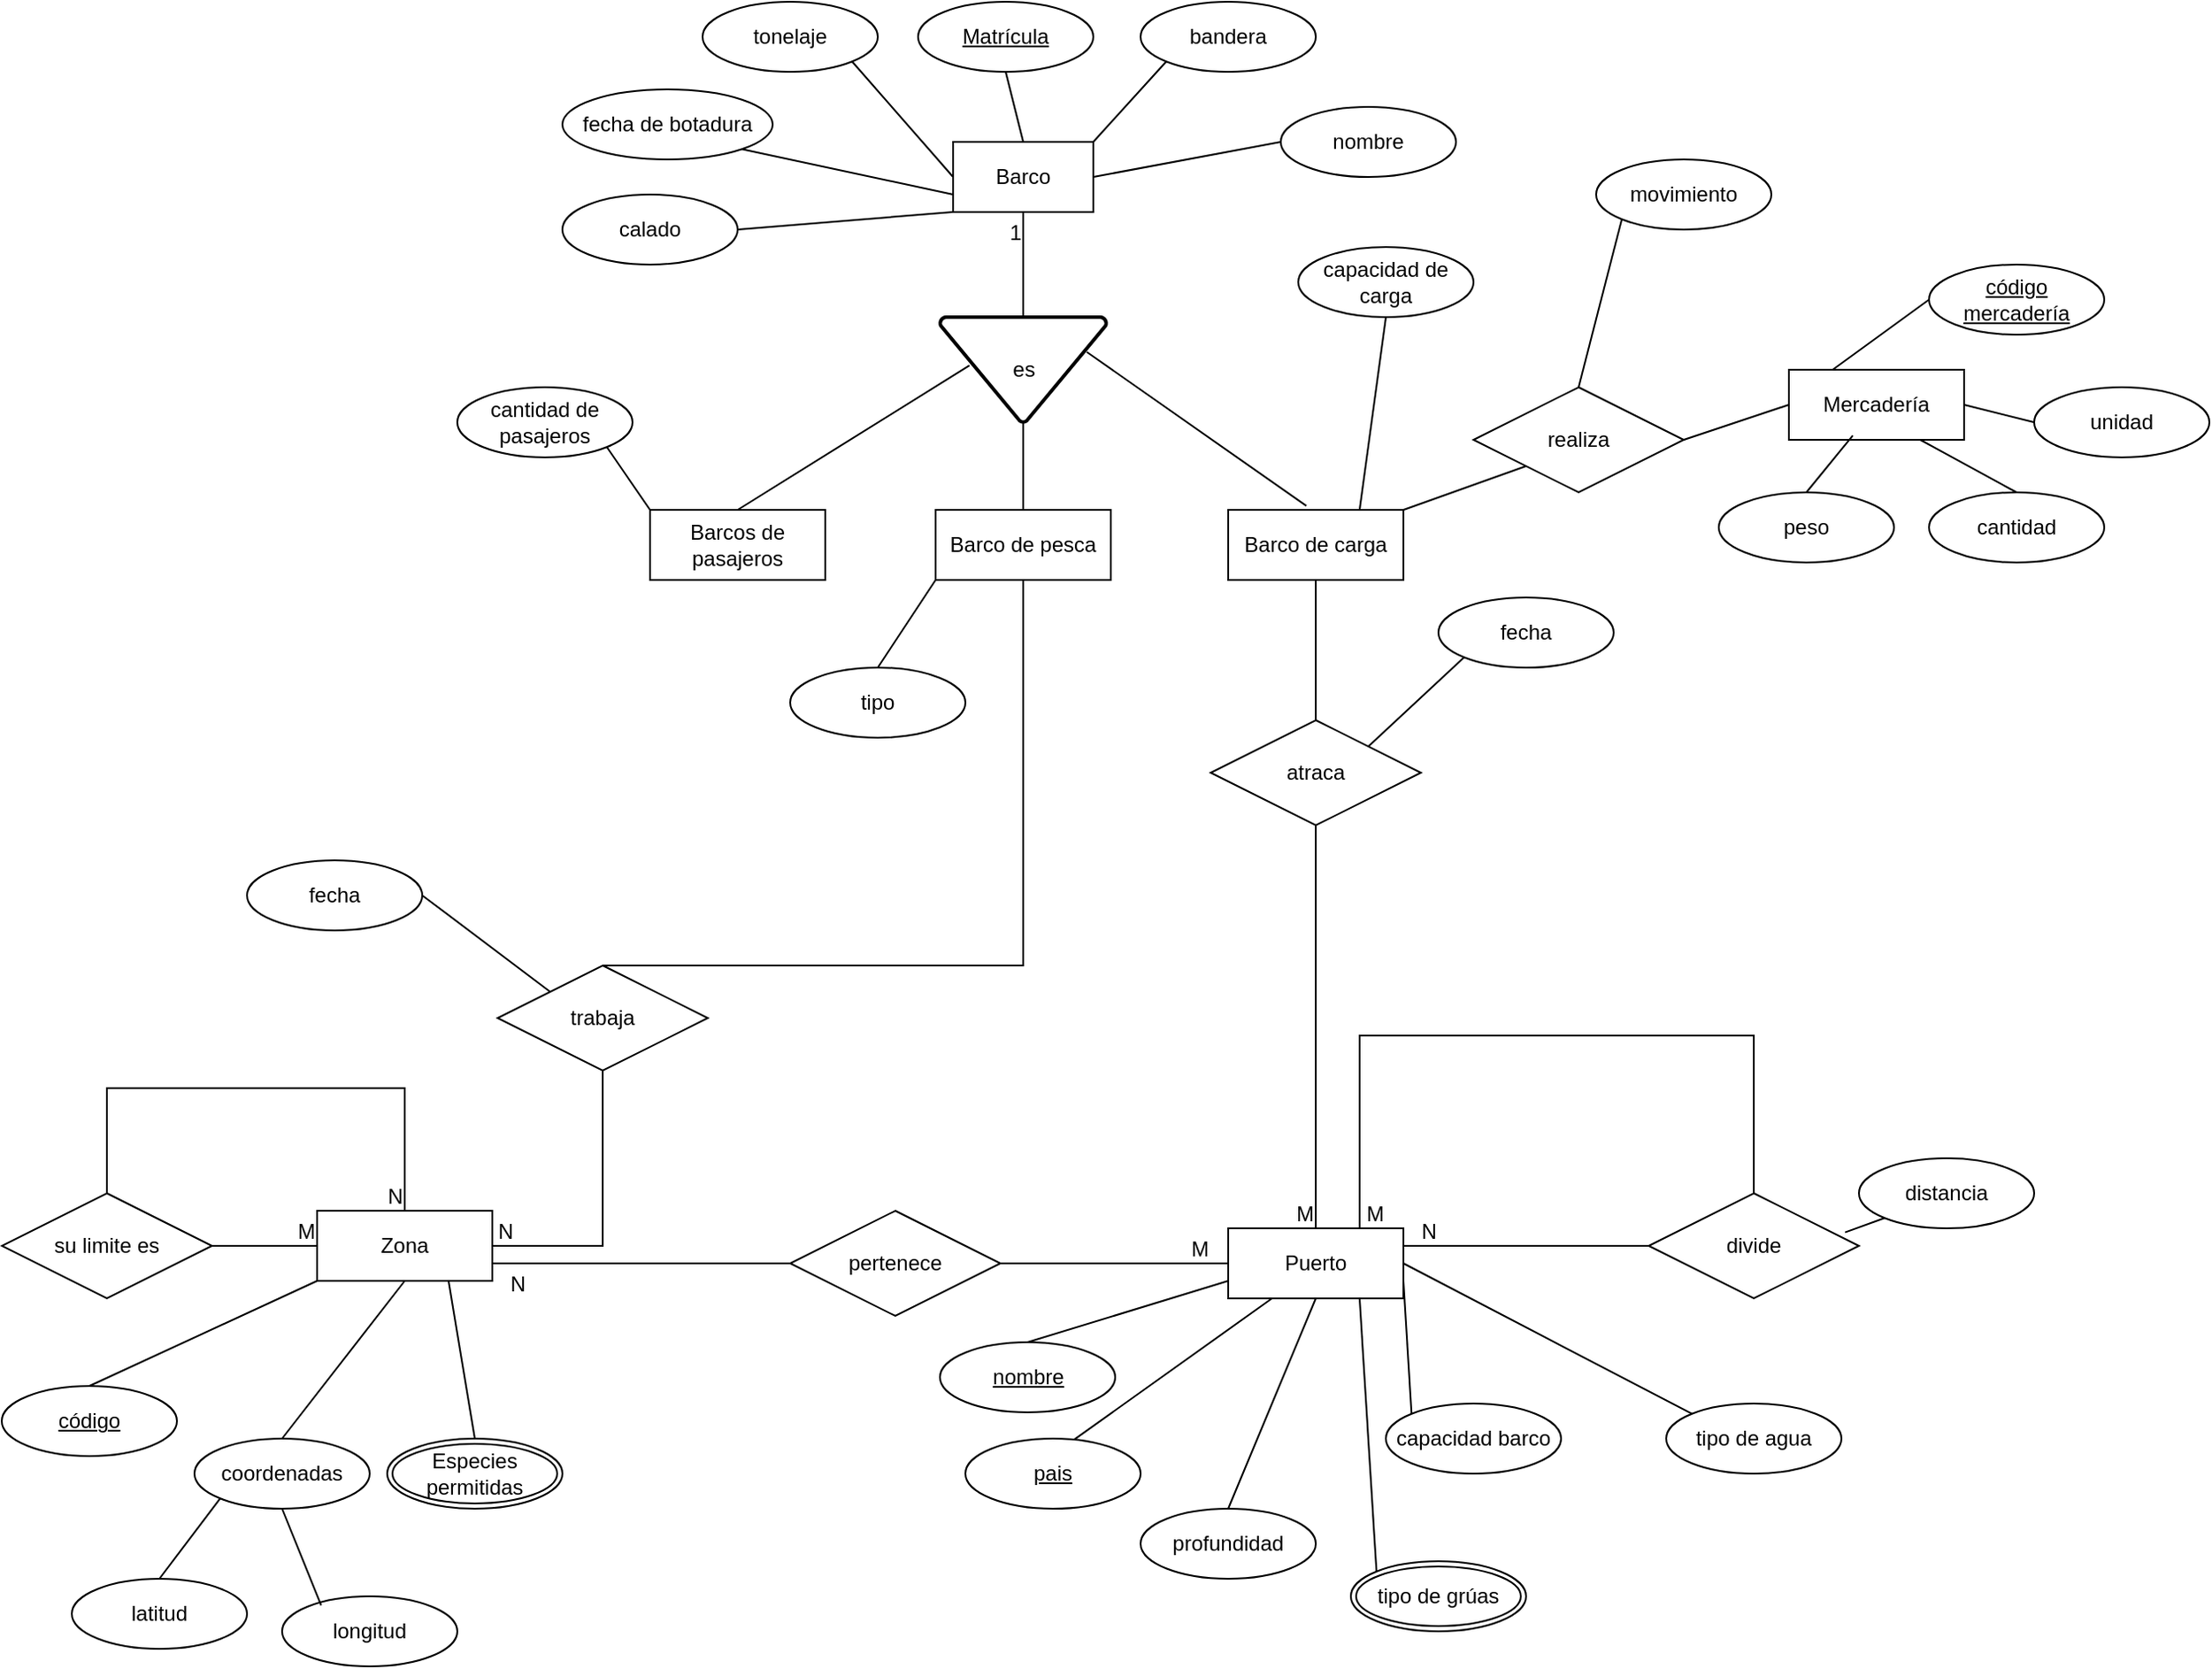 <mxfile version="26.0.11">
  <diagram name="Página-1" id="JOJs0gV64MYOnQZOllsk">
    <mxGraphModel dx="1569" dy="1966" grid="1" gridSize="10" guides="1" tooltips="1" connect="1" arrows="1" fold="1" page="1" pageScale="1" pageWidth="1654" pageHeight="1169" math="0" shadow="0">
      <root>
        <object label="" id="0">
          <mxCell />
        </object>
        <mxCell id="1" parent="0" />
        <mxCell id="C2GfppKZNMFUQmOp4A26-1" value="Barco" style="rounded=0;whiteSpace=wrap;html=1;" parent="1" vertex="1">
          <mxGeometry x="693" y="-1070" width="80" height="40" as="geometry" />
        </mxCell>
        <mxCell id="C2GfppKZNMFUQmOp4A26-3" value="Matrícula" style="ellipse;whiteSpace=wrap;html=1;align=center;fontStyle=4;" parent="1" vertex="1">
          <mxGeometry x="673" y="-1150" width="100" height="40" as="geometry" />
        </mxCell>
        <mxCell id="C2GfppKZNMFUQmOp4A26-4" value="bandera" style="ellipse;whiteSpace=wrap;html=1;align=center;" parent="1" vertex="1">
          <mxGeometry x="800" y="-1150" width="100" height="40" as="geometry" />
        </mxCell>
        <mxCell id="C2GfppKZNMFUQmOp4A26-5" value="nombre" style="ellipse;whiteSpace=wrap;html=1;align=center;" parent="1" vertex="1">
          <mxGeometry x="880" y="-1090" width="100" height="40" as="geometry" />
        </mxCell>
        <mxCell id="C2GfppKZNMFUQmOp4A26-6" value="tonelaje" style="ellipse;whiteSpace=wrap;html=1;align=center;" parent="1" vertex="1">
          <mxGeometry x="550" y="-1150" width="100" height="40" as="geometry" />
        </mxCell>
        <mxCell id="C2GfppKZNMFUQmOp4A26-7" value="calado" style="ellipse;whiteSpace=wrap;html=1;align=center;" parent="1" vertex="1">
          <mxGeometry x="470" y="-1040" width="100" height="40" as="geometry" />
        </mxCell>
        <mxCell id="C2GfppKZNMFUQmOp4A26-8" value="fecha de botadura" style="ellipse;whiteSpace=wrap;html=1;align=center;" parent="1" vertex="1">
          <mxGeometry x="470" y="-1100" width="120" height="40" as="geometry" />
        </mxCell>
        <mxCell id="C2GfppKZNMFUQmOp4A26-13" value="" style="endArrow=none;html=1;rounded=0;exitX=1;exitY=1;exitDx=0;exitDy=0;entryX=0;entryY=0.75;entryDx=0;entryDy=0;" parent="1" source="C2GfppKZNMFUQmOp4A26-8" target="C2GfppKZNMFUQmOp4A26-1" edge="1">
          <mxGeometry width="50" height="50" relative="1" as="geometry">
            <mxPoint x="650" y="-800" as="sourcePoint" />
            <mxPoint x="700" y="-850" as="targetPoint" />
          </mxGeometry>
        </mxCell>
        <mxCell id="C2GfppKZNMFUQmOp4A26-14" value="" style="endArrow=none;html=1;rounded=0;exitX=1;exitY=1;exitDx=0;exitDy=0;entryX=0;entryY=0.5;entryDx=0;entryDy=0;" parent="1" source="C2GfppKZNMFUQmOp4A26-6" target="C2GfppKZNMFUQmOp4A26-1" edge="1">
          <mxGeometry width="50" height="50" relative="1" as="geometry">
            <mxPoint x="680" y="-820" as="sourcePoint" />
            <mxPoint x="730" y="-870" as="targetPoint" />
          </mxGeometry>
        </mxCell>
        <mxCell id="C2GfppKZNMFUQmOp4A26-15" value="" style="endArrow=none;html=1;rounded=0;entryX=0.5;entryY=1;entryDx=0;entryDy=0;exitX=0.5;exitY=0;exitDx=0;exitDy=0;" parent="1" source="C2GfppKZNMFUQmOp4A26-1" target="C2GfppKZNMFUQmOp4A26-3" edge="1">
          <mxGeometry width="50" height="50" relative="1" as="geometry">
            <mxPoint x="680" y="-820" as="sourcePoint" />
            <mxPoint x="730" y="-870" as="targetPoint" />
          </mxGeometry>
        </mxCell>
        <mxCell id="C2GfppKZNMFUQmOp4A26-16" value="" style="endArrow=none;html=1;rounded=0;entryX=0;entryY=1;entryDx=0;entryDy=0;exitX=1;exitY=0;exitDx=0;exitDy=0;" parent="1" source="C2GfppKZNMFUQmOp4A26-1" target="C2GfppKZNMFUQmOp4A26-4" edge="1">
          <mxGeometry width="50" height="50" relative="1" as="geometry">
            <mxPoint x="680" y="-820" as="sourcePoint" />
            <mxPoint x="730" y="-870" as="targetPoint" />
          </mxGeometry>
        </mxCell>
        <mxCell id="C2GfppKZNMFUQmOp4A26-17" value="" style="endArrow=none;html=1;rounded=0;entryX=0;entryY=0.5;entryDx=0;entryDy=0;exitX=1;exitY=0.5;exitDx=0;exitDy=0;" parent="1" source="C2GfppKZNMFUQmOp4A26-1" target="C2GfppKZNMFUQmOp4A26-5" edge="1">
          <mxGeometry width="50" height="50" relative="1" as="geometry">
            <mxPoint x="680" y="-820" as="sourcePoint" />
            <mxPoint x="730" y="-870" as="targetPoint" />
          </mxGeometry>
        </mxCell>
        <mxCell id="C2GfppKZNMFUQmOp4A26-27" value="es" style="strokeWidth=2;html=1;shape=mxgraph.flowchart.merge_or_storage;whiteSpace=wrap;" parent="1" vertex="1">
          <mxGeometry x="685.5" y="-970" width="95" height="60" as="geometry" />
        </mxCell>
        <mxCell id="C2GfppKZNMFUQmOp4A26-29" value="Barcos de pasajeros" style="whiteSpace=wrap;html=1;align=center;" parent="1" vertex="1">
          <mxGeometry x="520" y="-860" width="100" height="40" as="geometry" />
        </mxCell>
        <mxCell id="C2GfppKZNMFUQmOp4A26-30" value="Barco de pesca" style="whiteSpace=wrap;html=1;align=center;" parent="1" vertex="1">
          <mxGeometry x="683" y="-860" width="100" height="40" as="geometry" />
        </mxCell>
        <mxCell id="C2GfppKZNMFUQmOp4A26-31" value="Barco de carga" style="whiteSpace=wrap;html=1;align=center;" parent="1" vertex="1">
          <mxGeometry x="850" y="-860" width="100" height="40" as="geometry" />
        </mxCell>
        <mxCell id="C2GfppKZNMFUQmOp4A26-35" value="cantidad de pasajeros" style="ellipse;whiteSpace=wrap;html=1;align=center;" parent="1" vertex="1">
          <mxGeometry x="410" y="-930" width="100" height="40" as="geometry" />
        </mxCell>
        <mxCell id="C2GfppKZNMFUQmOp4A26-39" value="" style="endArrow=none;html=1;rounded=0;entryX=1;entryY=1;entryDx=0;entryDy=0;exitX=0;exitY=0;exitDx=0;exitDy=0;" parent="1" source="C2GfppKZNMFUQmOp4A26-29" target="C2GfppKZNMFUQmOp4A26-35" edge="1">
          <mxGeometry width="50" height="50" relative="1" as="geometry">
            <mxPoint x="770" y="-740" as="sourcePoint" />
            <mxPoint x="820" y="-790" as="targetPoint" />
          </mxGeometry>
        </mxCell>
        <mxCell id="C2GfppKZNMFUQmOp4A26-40" value="tipo" style="ellipse;whiteSpace=wrap;html=1;align=center;" parent="1" vertex="1">
          <mxGeometry x="600" y="-770" width="100" height="40" as="geometry" />
        </mxCell>
        <mxCell id="C2GfppKZNMFUQmOp4A26-41" value="" style="endArrow=none;html=1;rounded=0;entryX=0;entryY=1;entryDx=0;entryDy=0;exitX=0.5;exitY=0;exitDx=0;exitDy=0;" parent="1" source="C2GfppKZNMFUQmOp4A26-40" target="C2GfppKZNMFUQmOp4A26-30" edge="1">
          <mxGeometry width="50" height="50" relative="1" as="geometry">
            <mxPoint x="770" y="-740" as="sourcePoint" />
            <mxPoint x="820" y="-790" as="targetPoint" />
          </mxGeometry>
        </mxCell>
        <mxCell id="C2GfppKZNMFUQmOp4A26-42" value="capacidad de carga" style="ellipse;whiteSpace=wrap;html=1;align=center;" parent="1" vertex="1">
          <mxGeometry x="890" y="-1010" width="100" height="40" as="geometry" />
        </mxCell>
        <mxCell id="C2GfppKZNMFUQmOp4A26-43" value="" style="endArrow=none;html=1;rounded=0;entryX=0.75;entryY=0;entryDx=0;entryDy=0;exitX=0.5;exitY=1;exitDx=0;exitDy=0;" parent="1" source="C2GfppKZNMFUQmOp4A26-42" target="C2GfppKZNMFUQmOp4A26-31" edge="1">
          <mxGeometry width="50" height="50" relative="1" as="geometry">
            <mxPoint x="770" y="-740" as="sourcePoint" />
            <mxPoint x="820" y="-790" as="targetPoint" />
          </mxGeometry>
        </mxCell>
        <mxCell id="C2GfppKZNMFUQmOp4A26-44" value="" style="endArrow=none;html=1;rounded=0;entryX=1;entryY=0.5;entryDx=0;entryDy=0;exitX=0;exitY=1;exitDx=0;exitDy=0;" parent="1" source="C2GfppKZNMFUQmOp4A26-1" target="C2GfppKZNMFUQmOp4A26-7" edge="1">
          <mxGeometry width="50" height="50" relative="1" as="geometry">
            <mxPoint x="650" y="-690" as="sourcePoint" />
            <mxPoint x="700" y="-740" as="targetPoint" />
          </mxGeometry>
        </mxCell>
        <mxCell id="C2GfppKZNMFUQmOp4A26-45" value="Zona" style="whiteSpace=wrap;html=1;align=center;" parent="1" vertex="1">
          <mxGeometry x="330" y="-460" width="100" height="40" as="geometry" />
        </mxCell>
        <mxCell id="C2GfppKZNMFUQmOp4A26-49" value="código" style="ellipse;whiteSpace=wrap;html=1;align=center;fontStyle=4;" parent="1" vertex="1">
          <mxGeometry x="150" y="-360" width="100" height="40" as="geometry" />
        </mxCell>
        <mxCell id="C2GfppKZNMFUQmOp4A26-50" value="Especies permitidas" style="ellipse;shape=doubleEllipse;margin=3;whiteSpace=wrap;html=1;align=center;" parent="1" vertex="1">
          <mxGeometry x="370" y="-330" width="100" height="40" as="geometry" />
        </mxCell>
        <mxCell id="C2GfppKZNMFUQmOp4A26-51" value="" style="endArrow=none;html=1;rounded=0;exitX=0.5;exitY=0;exitDx=0;exitDy=0;entryX=0;entryY=1;entryDx=0;entryDy=0;" parent="1" source="C2GfppKZNMFUQmOp4A26-49" target="C2GfppKZNMFUQmOp4A26-45" edge="1">
          <mxGeometry width="50" height="50" relative="1" as="geometry">
            <mxPoint x="410" y="-530" as="sourcePoint" />
            <mxPoint x="430" y="-380" as="targetPoint" />
          </mxGeometry>
        </mxCell>
        <mxCell id="C2GfppKZNMFUQmOp4A26-52" value="" style="endArrow=none;html=1;rounded=0;entryX=0.5;entryY=1;entryDx=0;entryDy=0;exitX=0.5;exitY=0;exitDx=0;exitDy=0;" parent="1" source="C2GfppKZNMFUQmOp4A26-136" target="C2GfppKZNMFUQmOp4A26-45" edge="1">
          <mxGeometry width="50" height="50" relative="1" as="geometry">
            <mxPoint x="310" y="-340" as="sourcePoint" />
            <mxPoint x="460" y="-580" as="targetPoint" />
          </mxGeometry>
        </mxCell>
        <mxCell id="C2GfppKZNMFUQmOp4A26-53" value="" style="endArrow=none;html=1;rounded=0;entryX=0.75;entryY=1;entryDx=0;entryDy=0;exitX=0.5;exitY=0;exitDx=0;exitDy=0;" parent="1" source="C2GfppKZNMFUQmOp4A26-50" target="C2GfppKZNMFUQmOp4A26-45" edge="1">
          <mxGeometry width="50" height="50" relative="1" as="geometry">
            <mxPoint x="410" y="-530" as="sourcePoint" />
            <mxPoint x="460" y="-580" as="targetPoint" />
          </mxGeometry>
        </mxCell>
        <mxCell id="C2GfppKZNMFUQmOp4A26-54" value="Puerto" style="whiteSpace=wrap;html=1;align=center;" parent="1" vertex="1">
          <mxGeometry x="850" y="-450" width="100" height="40" as="geometry" />
        </mxCell>
        <mxCell id="C2GfppKZNMFUQmOp4A26-55" value="nombre" style="ellipse;whiteSpace=wrap;html=1;align=center;fontStyle=4;" parent="1" vertex="1">
          <mxGeometry x="685.5" y="-385" width="100" height="40" as="geometry" />
        </mxCell>
        <mxCell id="C2GfppKZNMFUQmOp4A26-57" value="profundidad" style="ellipse;whiteSpace=wrap;html=1;align=center;" parent="1" vertex="1">
          <mxGeometry x="800" y="-290" width="100" height="40" as="geometry" />
        </mxCell>
        <mxCell id="C2GfppKZNMFUQmOp4A26-61" value="capacidad barco" style="ellipse;whiteSpace=wrap;html=1;align=center;" parent="1" vertex="1">
          <mxGeometry x="940" y="-350" width="100" height="40" as="geometry" />
        </mxCell>
        <mxCell id="C2GfppKZNMFUQmOp4A26-62" value="tipo de agua" style="ellipse;whiteSpace=wrap;html=1;align=center;" parent="1" vertex="1">
          <mxGeometry x="1100" y="-350" width="100" height="40" as="geometry" />
        </mxCell>
        <mxCell id="C2GfppKZNMFUQmOp4A26-63" value="" style="endArrow=none;html=1;rounded=0;entryX=0;entryY=0.75;entryDx=0;entryDy=0;exitX=0.5;exitY=0;exitDx=0;exitDy=0;" parent="1" source="C2GfppKZNMFUQmOp4A26-55" target="C2GfppKZNMFUQmOp4A26-54" edge="1">
          <mxGeometry width="50" height="50" relative="1" as="geometry">
            <mxPoint x="700" y="-319" as="sourcePoint" />
            <mxPoint x="720" y="-535" as="targetPoint" />
          </mxGeometry>
        </mxCell>
        <mxCell id="C2GfppKZNMFUQmOp4A26-64" value="" style="endArrow=none;html=1;rounded=0;entryX=0.25;entryY=1;entryDx=0;entryDy=0;exitX=0.621;exitY=0.014;exitDx=0;exitDy=0;exitPerimeter=0;" parent="1" source="GdkekwunY7K5PpUVJ6Np-2" target="C2GfppKZNMFUQmOp4A26-54" edge="1">
          <mxGeometry width="50" height="50" relative="1" as="geometry">
            <mxPoint x="770" y="-330" as="sourcePoint" />
            <mxPoint x="720" y="-535" as="targetPoint" />
          </mxGeometry>
        </mxCell>
        <mxCell id="C2GfppKZNMFUQmOp4A26-65" value="" style="endArrow=none;html=1;rounded=0;entryX=0.5;entryY=1;entryDx=0;entryDy=0;exitX=0.5;exitY=0;exitDx=0;exitDy=0;" parent="1" source="C2GfppKZNMFUQmOp4A26-57" target="C2GfppKZNMFUQmOp4A26-54" edge="1">
          <mxGeometry width="50" height="50" relative="1" as="geometry">
            <mxPoint x="670" y="-485" as="sourcePoint" />
            <mxPoint x="720" y="-535" as="targetPoint" />
          </mxGeometry>
        </mxCell>
        <mxCell id="C2GfppKZNMFUQmOp4A26-66" value="" style="endArrow=none;html=1;rounded=0;entryX=0.75;entryY=1;entryDx=0;entryDy=0;exitX=0;exitY=0;exitDx=0;exitDy=0;" parent="1" source="C2GfppKZNMFUQmOp4A26-142" target="C2GfppKZNMFUQmOp4A26-54" edge="1">
          <mxGeometry width="50" height="50" relative="1" as="geometry">
            <mxPoint x="918" y="-275.56" as="sourcePoint" />
            <mxPoint x="720" y="-535" as="targetPoint" />
          </mxGeometry>
        </mxCell>
        <mxCell id="C2GfppKZNMFUQmOp4A26-67" value="" style="endArrow=none;html=1;rounded=0;entryX=1;entryY=0.75;entryDx=0;entryDy=0;exitX=0;exitY=0;exitDx=0;exitDy=0;" parent="1" source="C2GfppKZNMFUQmOp4A26-61" target="C2GfppKZNMFUQmOp4A26-54" edge="1">
          <mxGeometry width="50" height="50" relative="1" as="geometry">
            <mxPoint x="670" y="-485" as="sourcePoint" />
            <mxPoint x="720" y="-535" as="targetPoint" />
          </mxGeometry>
        </mxCell>
        <mxCell id="C2GfppKZNMFUQmOp4A26-68" value="" style="endArrow=none;html=1;rounded=0;entryX=1;entryY=0.5;entryDx=0;entryDy=0;exitX=0;exitY=0;exitDx=0;exitDy=0;" parent="1" source="C2GfppKZNMFUQmOp4A26-62" target="C2GfppKZNMFUQmOp4A26-54" edge="1">
          <mxGeometry width="50" height="50" relative="1" as="geometry">
            <mxPoint x="990" y="-429" as="sourcePoint" />
            <mxPoint x="720" y="-535" as="targetPoint" />
          </mxGeometry>
        </mxCell>
        <mxCell id="C2GfppKZNMFUQmOp4A26-71" value="" style="endArrow=none;html=1;rounded=0;entryX=0.5;entryY=1;entryDx=0;entryDy=0;exitX=0.5;exitY=0;exitDx=0;exitDy=0;exitPerimeter=0;" parent="1" source="C2GfppKZNMFUQmOp4A26-27" target="C2GfppKZNMFUQmOp4A26-1" edge="1">
          <mxGeometry relative="1" as="geometry">
            <mxPoint x="660" y="-650" as="sourcePoint" />
            <mxPoint x="820" y="-650" as="targetPoint" />
          </mxGeometry>
        </mxCell>
        <mxCell id="C2GfppKZNMFUQmOp4A26-72" value="1" style="resizable=0;html=1;whiteSpace=wrap;align=right;verticalAlign=bottom;" parent="C2GfppKZNMFUQmOp4A26-71" connectable="0" vertex="1">
          <mxGeometry x="1" relative="1" as="geometry">
            <mxPoint y="20" as="offset" />
          </mxGeometry>
        </mxCell>
        <mxCell id="C2GfppKZNMFUQmOp4A26-74" value="" style="endArrow=none;html=1;rounded=0;entryX=0.5;entryY=0;entryDx=0;entryDy=0;exitX=0.177;exitY=0.459;exitDx=0;exitDy=0;exitPerimeter=0;" parent="1" source="C2GfppKZNMFUQmOp4A26-27" target="C2GfppKZNMFUQmOp4A26-29" edge="1">
          <mxGeometry relative="1" as="geometry">
            <mxPoint x="700" y="-940" as="sourcePoint" />
            <mxPoint x="743" y="-1020" as="targetPoint" />
          </mxGeometry>
        </mxCell>
        <mxCell id="C2GfppKZNMFUQmOp4A26-78" value="" style="endArrow=none;html=1;rounded=0;entryX=0.446;entryY=-0.057;entryDx=0;entryDy=0;exitX=0.882;exitY=0.331;exitDx=0;exitDy=0;exitPerimeter=0;entryPerimeter=0;" parent="1" source="C2GfppKZNMFUQmOp4A26-27" target="C2GfppKZNMFUQmOp4A26-31" edge="1">
          <mxGeometry relative="1" as="geometry">
            <mxPoint x="753" y="-950" as="sourcePoint" />
            <mxPoint x="753" y="-1010" as="targetPoint" />
          </mxGeometry>
        </mxCell>
        <mxCell id="C2GfppKZNMFUQmOp4A26-80" value="" style="endArrow=none;html=1;rounded=0;entryX=0.5;entryY=0;entryDx=0;entryDy=0;exitX=0.5;exitY=1;exitDx=0;exitDy=0;exitPerimeter=0;" parent="1" source="C2GfppKZNMFUQmOp4A26-27" target="C2GfppKZNMFUQmOp4A26-30" edge="1">
          <mxGeometry relative="1" as="geometry">
            <mxPoint x="763" y="-940" as="sourcePoint" />
            <mxPoint x="763" y="-1000" as="targetPoint" />
          </mxGeometry>
        </mxCell>
        <mxCell id="C2GfppKZNMFUQmOp4A26-82" value="trabaja" style="shape=rhombus;perimeter=rhombusPerimeter;whiteSpace=wrap;html=1;align=center;" parent="1" vertex="1">
          <mxGeometry x="433" y="-600" width="120" height="60" as="geometry" />
        </mxCell>
        <mxCell id="C2GfppKZNMFUQmOp4A26-83" value="" style="endArrow=none;html=1;rounded=0;entryX=0.5;entryY=1;entryDx=0;entryDy=0;exitX=0.5;exitY=0;exitDx=0;exitDy=0;" parent="1" source="C2GfppKZNMFUQmOp4A26-82" target="C2GfppKZNMFUQmOp4A26-30" edge="1">
          <mxGeometry relative="1" as="geometry">
            <mxPoint x="280" y="-520" as="sourcePoint" />
            <mxPoint x="440" y="-520" as="targetPoint" />
            <Array as="points">
              <mxPoint x="733" y="-600" />
            </Array>
          </mxGeometry>
        </mxCell>
        <mxCell id="C2GfppKZNMFUQmOp4A26-85" value="" style="endArrow=none;html=1;rounded=0;exitX=0.5;exitY=1;exitDx=0;exitDy=0;entryX=1;entryY=0.5;entryDx=0;entryDy=0;" parent="1" source="C2GfppKZNMFUQmOp4A26-82" target="C2GfppKZNMFUQmOp4A26-45" edge="1">
          <mxGeometry relative="1" as="geometry">
            <mxPoint x="360" y="-460" as="sourcePoint" />
            <mxPoint x="380" y="-490" as="targetPoint" />
            <Array as="points">
              <mxPoint x="493" y="-440" />
            </Array>
          </mxGeometry>
        </mxCell>
        <mxCell id="C2GfppKZNMFUQmOp4A26-86" value="N" style="resizable=0;html=1;whiteSpace=wrap;align=right;verticalAlign=bottom;" parent="C2GfppKZNMFUQmOp4A26-85" connectable="0" vertex="1">
          <mxGeometry x="1" relative="1" as="geometry">
            <mxPoint x="13" as="offset" />
          </mxGeometry>
        </mxCell>
        <mxCell id="C2GfppKZNMFUQmOp4A26-89" value="su limite es" style="shape=rhombus;perimeter=rhombusPerimeter;whiteSpace=wrap;html=1;align=center;" parent="1" vertex="1">
          <mxGeometry x="150" y="-470" width="120" height="60" as="geometry" />
        </mxCell>
        <mxCell id="C2GfppKZNMFUQmOp4A26-90" value="" style="endArrow=none;html=1;rounded=0;entryX=0;entryY=0.5;entryDx=0;entryDy=0;exitX=1;exitY=0.5;exitDx=0;exitDy=0;" parent="1" source="C2GfppKZNMFUQmOp4A26-89" target="C2GfppKZNMFUQmOp4A26-45" edge="1">
          <mxGeometry relative="1" as="geometry">
            <mxPoint x="300" y="-450" as="sourcePoint" />
            <mxPoint x="460" y="-450" as="targetPoint" />
          </mxGeometry>
        </mxCell>
        <mxCell id="C2GfppKZNMFUQmOp4A26-91" value="M" style="resizable=0;html=1;whiteSpace=wrap;align=right;verticalAlign=bottom;" parent="C2GfppKZNMFUQmOp4A26-90" connectable="0" vertex="1">
          <mxGeometry x="1" relative="1" as="geometry" />
        </mxCell>
        <mxCell id="C2GfppKZNMFUQmOp4A26-92" value="" style="endArrow=none;html=1;rounded=0;exitX=0.5;exitY=0;exitDx=0;exitDy=0;entryX=0.5;entryY=0;entryDx=0;entryDy=0;" parent="1" source="C2GfppKZNMFUQmOp4A26-89" target="C2GfppKZNMFUQmOp4A26-45" edge="1">
          <mxGeometry relative="1" as="geometry">
            <mxPoint x="300" y="-450" as="sourcePoint" />
            <mxPoint x="220" y="-560" as="targetPoint" />
            <Array as="points">
              <mxPoint x="210" y="-530" />
              <mxPoint x="380" y="-530" />
            </Array>
          </mxGeometry>
        </mxCell>
        <mxCell id="C2GfppKZNMFUQmOp4A26-93" value="N" style="resizable=0;html=1;whiteSpace=wrap;align=right;verticalAlign=bottom;" parent="C2GfppKZNMFUQmOp4A26-92" connectable="0" vertex="1">
          <mxGeometry x="1" relative="1" as="geometry" />
        </mxCell>
        <mxCell id="C2GfppKZNMFUQmOp4A26-94" value="atraca" style="shape=rhombus;perimeter=rhombusPerimeter;whiteSpace=wrap;html=1;align=center;" parent="1" vertex="1">
          <mxGeometry x="840" y="-740" width="120" height="60" as="geometry" />
        </mxCell>
        <mxCell id="C2GfppKZNMFUQmOp4A26-95" value="" style="endArrow=none;html=1;rounded=0;entryX=0.5;entryY=1;entryDx=0;entryDy=0;exitX=0.5;exitY=0;exitDx=0;exitDy=0;" parent="1" source="C2GfppKZNMFUQmOp4A26-94" target="C2GfppKZNMFUQmOp4A26-31" edge="1">
          <mxGeometry relative="1" as="geometry">
            <mxPoint x="440" y="-710" as="sourcePoint" />
            <mxPoint x="600" y="-710" as="targetPoint" />
          </mxGeometry>
        </mxCell>
        <mxCell id="C2GfppKZNMFUQmOp4A26-100" value="fecha" style="ellipse;whiteSpace=wrap;html=1;align=center;" parent="1" vertex="1">
          <mxGeometry x="290" y="-660" width="100" height="40" as="geometry" />
        </mxCell>
        <mxCell id="C2GfppKZNMFUQmOp4A26-102" value="" style="endArrow=none;html=1;rounded=0;exitX=1;exitY=0.5;exitDx=0;exitDy=0;entryX=0;entryY=0;entryDx=0;entryDy=0;" parent="1" source="C2GfppKZNMFUQmOp4A26-100" target="C2GfppKZNMFUQmOp4A26-82" edge="1">
          <mxGeometry width="50" height="50" relative="1" as="geometry">
            <mxPoint x="440" y="-580" as="sourcePoint" />
            <mxPoint x="490" y="-630" as="targetPoint" />
          </mxGeometry>
        </mxCell>
        <mxCell id="C2GfppKZNMFUQmOp4A26-104" value="fecha" style="ellipse;whiteSpace=wrap;html=1;align=center;" parent="1" vertex="1">
          <mxGeometry x="970" y="-810" width="100" height="40" as="geometry" />
        </mxCell>
        <mxCell id="C2GfppKZNMFUQmOp4A26-105" value="" style="endArrow=none;html=1;rounded=0;exitX=1;exitY=0;exitDx=0;exitDy=0;entryX=0;entryY=1;entryDx=0;entryDy=0;" parent="1" source="C2GfppKZNMFUQmOp4A26-94" target="C2GfppKZNMFUQmOp4A26-104" edge="1">
          <mxGeometry width="50" height="50" relative="1" as="geometry">
            <mxPoint x="270" y="-670" as="sourcePoint" />
            <mxPoint x="333" y="-670" as="targetPoint" />
          </mxGeometry>
        </mxCell>
        <mxCell id="C2GfppKZNMFUQmOp4A26-108" value="código mercadería" style="ellipse;whiteSpace=wrap;html=1;align=center;fontStyle=4;" parent="1" vertex="1">
          <mxGeometry x="1250" y="-1000" width="100" height="40" as="geometry" />
        </mxCell>
        <mxCell id="C2GfppKZNMFUQmOp4A26-112" value="" style="endArrow=none;html=1;rounded=0;entryX=0;entryY=0.5;entryDx=0;entryDy=0;exitX=0.25;exitY=0;exitDx=0;exitDy=0;" parent="1" source="GdkekwunY7K5PpUVJ6Np-1" target="C2GfppKZNMFUQmOp4A26-108" edge="1">
          <mxGeometry width="50" height="50" relative="1" as="geometry">
            <mxPoint x="350" y="-680" as="sourcePoint" />
            <mxPoint x="670" y="-690" as="targetPoint" />
          </mxGeometry>
        </mxCell>
        <mxCell id="C2GfppKZNMFUQmOp4A26-115" value="" style="endArrow=none;html=1;rounded=0;exitX=0.5;exitY=1;exitDx=0;exitDy=0;" parent="1" source="C2GfppKZNMFUQmOp4A26-94" target="C2GfppKZNMFUQmOp4A26-54" edge="1">
          <mxGeometry relative="1" as="geometry">
            <mxPoint x="910" y="-730" as="sourcePoint" />
            <mxPoint x="910" y="-810" as="targetPoint" />
          </mxGeometry>
        </mxCell>
        <mxCell id="C2GfppKZNMFUQmOp4A26-116" value="M" style="resizable=0;html=1;whiteSpace=wrap;align=right;verticalAlign=bottom;" parent="C2GfppKZNMFUQmOp4A26-115" connectable="0" vertex="1">
          <mxGeometry x="1" relative="1" as="geometry">
            <mxPoint as="offset" />
          </mxGeometry>
        </mxCell>
        <mxCell id="C2GfppKZNMFUQmOp4A26-118" value="pertenece" style="shape=rhombus;perimeter=rhombusPerimeter;whiteSpace=wrap;html=1;align=center;" parent="1" vertex="1">
          <mxGeometry x="600" y="-460" width="120" height="60" as="geometry" />
        </mxCell>
        <mxCell id="C2GfppKZNMFUQmOp4A26-123" value="" style="endArrow=none;html=1;rounded=0;entryX=0;entryY=0.5;entryDx=0;entryDy=0;exitX=1;exitY=0.5;exitDx=0;exitDy=0;" parent="1" source="C2GfppKZNMFUQmOp4A26-118" target="C2GfppKZNMFUQmOp4A26-54" edge="1">
          <mxGeometry relative="1" as="geometry">
            <mxPoint x="630" y="-690" as="sourcePoint" />
            <mxPoint x="790" y="-690" as="targetPoint" />
          </mxGeometry>
        </mxCell>
        <mxCell id="C2GfppKZNMFUQmOp4A26-124" value="M" style="resizable=0;html=1;whiteSpace=wrap;align=right;verticalAlign=bottom;" parent="C2GfppKZNMFUQmOp4A26-123" connectable="0" vertex="1">
          <mxGeometry x="1" relative="1" as="geometry">
            <mxPoint x="-10" as="offset" />
          </mxGeometry>
        </mxCell>
        <mxCell id="C2GfppKZNMFUQmOp4A26-125" value="" style="endArrow=none;html=1;rounded=0;entryX=1;entryY=0.75;entryDx=0;entryDy=0;exitX=0;exitY=0.5;exitDx=0;exitDy=0;" parent="1" source="C2GfppKZNMFUQmOp4A26-118" target="C2GfppKZNMFUQmOp4A26-45" edge="1">
          <mxGeometry relative="1" as="geometry">
            <mxPoint x="630" y="-690" as="sourcePoint" />
            <mxPoint x="790" y="-690" as="targetPoint" />
          </mxGeometry>
        </mxCell>
        <mxCell id="C2GfppKZNMFUQmOp4A26-126" value="N" style="resizable=0;html=1;whiteSpace=wrap;align=right;verticalAlign=bottom;" parent="C2GfppKZNMFUQmOp4A26-125" connectable="0" vertex="1">
          <mxGeometry x="1" relative="1" as="geometry">
            <mxPoint x="20" y="20" as="offset" />
          </mxGeometry>
        </mxCell>
        <mxCell id="C2GfppKZNMFUQmOp4A26-130" value="divide" style="shape=rhombus;perimeter=rhombusPerimeter;whiteSpace=wrap;html=1;align=center;" parent="1" vertex="1">
          <mxGeometry x="1090" y="-470" width="120" height="60" as="geometry" />
        </mxCell>
        <mxCell id="C2GfppKZNMFUQmOp4A26-131" value="" style="endArrow=none;html=1;rounded=0;entryX=1;entryY=0.25;entryDx=0;entryDy=0;exitX=0;exitY=0.5;exitDx=0;exitDy=0;" parent="1" source="C2GfppKZNMFUQmOp4A26-130" target="C2GfppKZNMFUQmOp4A26-54" edge="1">
          <mxGeometry relative="1" as="geometry">
            <mxPoint x="810" y="-480" as="sourcePoint" />
            <mxPoint x="970" y="-480" as="targetPoint" />
          </mxGeometry>
        </mxCell>
        <mxCell id="C2GfppKZNMFUQmOp4A26-132" value="N" style="resizable=0;html=1;whiteSpace=wrap;align=right;verticalAlign=bottom;" parent="C2GfppKZNMFUQmOp4A26-131" connectable="0" vertex="1">
          <mxGeometry x="1" relative="1" as="geometry">
            <mxPoint x="20" as="offset" />
          </mxGeometry>
        </mxCell>
        <mxCell id="C2GfppKZNMFUQmOp4A26-133" value="" style="endArrow=none;html=1;rounded=0;entryX=0.75;entryY=0;entryDx=0;entryDy=0;exitX=0.5;exitY=0;exitDx=0;exitDy=0;" parent="1" source="C2GfppKZNMFUQmOp4A26-130" target="C2GfppKZNMFUQmOp4A26-54" edge="1">
          <mxGeometry relative="1" as="geometry">
            <mxPoint x="1140" y="-550.95" as="sourcePoint" />
            <mxPoint x="1000" y="-550.95" as="targetPoint" />
            <Array as="points">
              <mxPoint x="1150" y="-560" />
              <mxPoint x="925" y="-560" />
            </Array>
          </mxGeometry>
        </mxCell>
        <mxCell id="C2GfppKZNMFUQmOp4A26-134" value="M" style="resizable=0;html=1;whiteSpace=wrap;align=right;verticalAlign=bottom;" parent="C2GfppKZNMFUQmOp4A26-133" connectable="0" vertex="1">
          <mxGeometry x="1" relative="1" as="geometry">
            <mxPoint x="15" as="offset" />
          </mxGeometry>
        </mxCell>
        <mxCell id="C2GfppKZNMFUQmOp4A26-136" value="coordenadas" style="ellipse;whiteSpace=wrap;html=1;align=center;" parent="1" vertex="1">
          <mxGeometry x="260" y="-330" width="100" height="40" as="geometry" />
        </mxCell>
        <mxCell id="C2GfppKZNMFUQmOp4A26-137" value="latitud" style="ellipse;whiteSpace=wrap;html=1;align=center;" parent="1" vertex="1">
          <mxGeometry x="190" y="-250" width="100" height="40" as="geometry" />
        </mxCell>
        <mxCell id="C2GfppKZNMFUQmOp4A26-138" value="" style="endArrow=none;html=1;rounded=0;entryX=0;entryY=1;entryDx=0;entryDy=0;exitX=0.5;exitY=0;exitDx=0;exitDy=0;" parent="1" source="C2GfppKZNMFUQmOp4A26-137" target="C2GfppKZNMFUQmOp4A26-136" edge="1">
          <mxGeometry width="50" height="50" relative="1" as="geometry">
            <mxPoint x="520" y="-210" as="sourcePoint" />
            <mxPoint x="570" y="-260" as="targetPoint" />
          </mxGeometry>
        </mxCell>
        <mxCell id="C2GfppKZNMFUQmOp4A26-139" value="longitud" style="ellipse;whiteSpace=wrap;html=1;align=center;" parent="1" vertex="1">
          <mxGeometry x="310" y="-240" width="100" height="40" as="geometry" />
        </mxCell>
        <mxCell id="C2GfppKZNMFUQmOp4A26-141" value="" style="endArrow=none;html=1;rounded=0;entryX=0.5;entryY=1;entryDx=0;entryDy=0;exitX=0.223;exitY=0.129;exitDx=0;exitDy=0;exitPerimeter=0;" parent="1" source="C2GfppKZNMFUQmOp4A26-139" target="C2GfppKZNMFUQmOp4A26-136" edge="1">
          <mxGeometry width="50" height="50" relative="1" as="geometry">
            <mxPoint x="250" y="-240" as="sourcePoint" />
            <mxPoint x="285" y="-286" as="targetPoint" />
          </mxGeometry>
        </mxCell>
        <mxCell id="C2GfppKZNMFUQmOp4A26-142" value="tipo de grúas" style="ellipse;shape=doubleEllipse;margin=3;whiteSpace=wrap;html=1;align=center;" parent="1" vertex="1">
          <mxGeometry x="920" y="-260" width="100" height="40" as="geometry" />
        </mxCell>
        <mxCell id="GdkekwunY7K5PpUVJ6Np-1" value="Mercadería" style="whiteSpace=wrap;html=1;align=center;" parent="1" vertex="1">
          <mxGeometry x="1170" y="-940" width="100" height="40" as="geometry" />
        </mxCell>
        <mxCell id="GdkekwunY7K5PpUVJ6Np-2" value="pais" style="ellipse;whiteSpace=wrap;html=1;align=center;fontStyle=4;" parent="1" vertex="1">
          <mxGeometry x="700" y="-330" width="100" height="40" as="geometry" />
        </mxCell>
        <mxCell id="GdkekwunY7K5PpUVJ6Np-4" value="distancia" style="ellipse;whiteSpace=wrap;html=1;align=center;" parent="1" vertex="1">
          <mxGeometry x="1210" y="-490" width="100" height="40" as="geometry" />
        </mxCell>
        <mxCell id="GdkekwunY7K5PpUVJ6Np-5" value="" style="endArrow=none;html=1;rounded=0;exitX=0;exitY=1;exitDx=0;exitDy=0;entryX=0.934;entryY=0.372;entryDx=0;entryDy=0;entryPerimeter=0;" parent="1" source="GdkekwunY7K5PpUVJ6Np-4" target="C2GfppKZNMFUQmOp4A26-130" edge="1">
          <mxGeometry relative="1" as="geometry">
            <mxPoint x="940" y="-420" as="sourcePoint" />
            <mxPoint x="1100" y="-420" as="targetPoint" />
          </mxGeometry>
        </mxCell>
        <mxCell id="GdkekwunY7K5PpUVJ6Np-6" value="unidad" style="ellipse;whiteSpace=wrap;html=1;align=center;" parent="1" vertex="1">
          <mxGeometry x="1310" y="-930" width="100" height="40" as="geometry" />
        </mxCell>
        <mxCell id="GdkekwunY7K5PpUVJ6Np-7" value="cantidad" style="ellipse;whiteSpace=wrap;html=1;align=center;" parent="1" vertex="1">
          <mxGeometry x="1250" y="-870" width="100" height="40" as="geometry" />
        </mxCell>
        <mxCell id="GdkekwunY7K5PpUVJ6Np-8" value="peso" style="ellipse;whiteSpace=wrap;html=1;align=center;" parent="1" vertex="1">
          <mxGeometry x="1130" y="-870" width="100" height="40" as="geometry" />
        </mxCell>
        <mxCell id="XKR1Bm-csv2WGtUwNYIl-1" value="realiza" style="shape=rhombus;perimeter=rhombusPerimeter;whiteSpace=wrap;html=1;align=center;" vertex="1" parent="1">
          <mxGeometry x="990" y="-930" width="120" height="60" as="geometry" />
        </mxCell>
        <mxCell id="XKR1Bm-csv2WGtUwNYIl-2" value="" style="endArrow=none;html=1;rounded=0;entryX=1;entryY=0;entryDx=0;entryDy=0;exitX=0;exitY=1;exitDx=0;exitDy=0;" edge="1" parent="1" source="XKR1Bm-csv2WGtUwNYIl-1" target="C2GfppKZNMFUQmOp4A26-31">
          <mxGeometry width="50" height="50" relative="1" as="geometry">
            <mxPoint x="950" y="-960" as="sourcePoint" />
            <mxPoint x="935" y="-850" as="targetPoint" />
          </mxGeometry>
        </mxCell>
        <mxCell id="XKR1Bm-csv2WGtUwNYIl-3" value="" style="endArrow=none;html=1;rounded=0;entryX=1;entryY=0.5;entryDx=0;entryDy=0;exitX=0;exitY=0.5;exitDx=0;exitDy=0;" edge="1" parent="1" source="GdkekwunY7K5PpUVJ6Np-1" target="XKR1Bm-csv2WGtUwNYIl-1">
          <mxGeometry width="50" height="50" relative="1" as="geometry">
            <mxPoint x="960" y="-950" as="sourcePoint" />
            <mxPoint x="945" y="-840" as="targetPoint" />
          </mxGeometry>
        </mxCell>
        <mxCell id="XKR1Bm-csv2WGtUwNYIl-4" value="" style="endArrow=none;html=1;rounded=0;entryX=1;entryY=0.5;entryDx=0;entryDy=0;exitX=0;exitY=0.5;exitDx=0;exitDy=0;" edge="1" parent="1" source="GdkekwunY7K5PpUVJ6Np-6" target="GdkekwunY7K5PpUVJ6Np-1">
          <mxGeometry width="50" height="50" relative="1" as="geometry">
            <mxPoint x="970" y="-940" as="sourcePoint" />
            <mxPoint x="955" y="-830" as="targetPoint" />
          </mxGeometry>
        </mxCell>
        <mxCell id="XKR1Bm-csv2WGtUwNYIl-5" value="" style="endArrow=none;html=1;rounded=0;entryX=0.75;entryY=1;entryDx=0;entryDy=0;exitX=0.5;exitY=0;exitDx=0;exitDy=0;" edge="1" parent="1" source="GdkekwunY7K5PpUVJ6Np-7" target="GdkekwunY7K5PpUVJ6Np-1">
          <mxGeometry width="50" height="50" relative="1" as="geometry">
            <mxPoint x="980" y="-930" as="sourcePoint" />
            <mxPoint x="965" y="-820" as="targetPoint" />
          </mxGeometry>
        </mxCell>
        <mxCell id="XKR1Bm-csv2WGtUwNYIl-6" value="" style="endArrow=none;html=1;rounded=0;entryX=0.365;entryY=0.938;entryDx=0;entryDy=0;exitX=0.5;exitY=0;exitDx=0;exitDy=0;entryPerimeter=0;" edge="1" parent="1" source="GdkekwunY7K5PpUVJ6Np-8" target="GdkekwunY7K5PpUVJ6Np-1">
          <mxGeometry width="50" height="50" relative="1" as="geometry">
            <mxPoint x="990" y="-920" as="sourcePoint" />
            <mxPoint x="975" y="-810" as="targetPoint" />
          </mxGeometry>
        </mxCell>
        <mxCell id="XKR1Bm-csv2WGtUwNYIl-7" value="movimiento" style="ellipse;whiteSpace=wrap;html=1;align=center;" vertex="1" parent="1">
          <mxGeometry x="1060" y="-1060" width="100" height="40" as="geometry" />
        </mxCell>
        <mxCell id="XKR1Bm-csv2WGtUwNYIl-9" value="" style="endArrow=none;html=1;rounded=0;entryX=0.5;entryY=0;entryDx=0;entryDy=0;exitX=0;exitY=1;exitDx=0;exitDy=0;" edge="1" parent="1" source="XKR1Bm-csv2WGtUwNYIl-7" target="XKR1Bm-csv2WGtUwNYIl-1">
          <mxGeometry width="50" height="50" relative="1" as="geometry">
            <mxPoint x="1030" y="-875" as="sourcePoint" />
            <mxPoint x="960" y="-850" as="targetPoint" />
          </mxGeometry>
        </mxCell>
      </root>
    </mxGraphModel>
  </diagram>
</mxfile>
